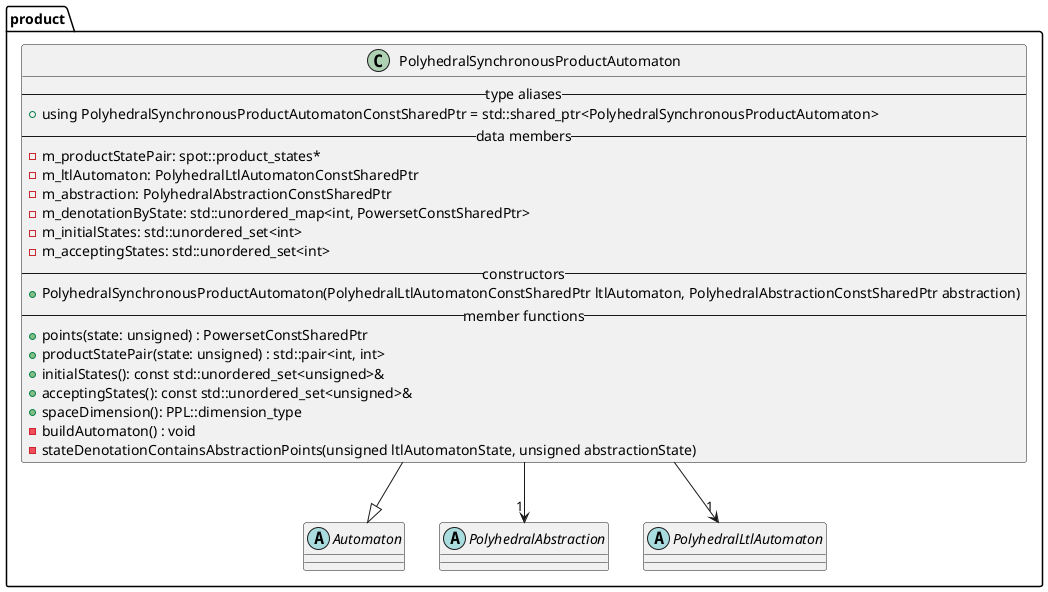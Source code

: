 @startuml

package product {
    abstract Automaton {}
    abstract PolyhedralAbstraction {}
    abstract PolyhedralLtlAutomaton {}
    class PolyhedralSynchronousProductAutomaton {
        --type aliases--
        +using PolyhedralSynchronousProductAutomatonConstSharedPtr = std::shared_ptr<PolyhedralSynchronousProductAutomaton>
        -- data members --
        -m_productStatePair: spot::product_states*
        -m_ltlAutomaton: PolyhedralLtlAutomatonConstSharedPtr
        -m_abstraction: PolyhedralAbstractionConstSharedPtr
        -m_denotationByState: std::unordered_map<int, PowersetConstSharedPtr>
        -m_initialStates: std::unordered_set<int>
        -m_acceptingStates: std::unordered_set<int>
        -- constructors --
        +PolyhedralSynchronousProductAutomaton(PolyhedralLtlAutomatonConstSharedPtr ltlAutomaton, PolyhedralAbstractionConstSharedPtr abstraction)
        -- member functions --
        +points(state: unsigned) : PowersetConstSharedPtr
        +productStatePair(state: unsigned) : std::pair<int, int>
        +initialStates(): const std::unordered_set<unsigned>&
        +acceptingStates(): const std::unordered_set<unsigned>&
        +spaceDimension(): PPL::dimension_type
        -buildAutomaton() : void
        -stateDenotationContainsAbstractionPoints(unsigned ltlAutomatonState, unsigned abstractionState)
    }

    PolyhedralSynchronousProductAutomaton --> "1" PolyhedralLtlAutomaton
    PolyhedralSynchronousProductAutomaton --> "1" PolyhedralAbstraction
    PolyhedralSynchronousProductAutomaton --|> Automaton
}
@enduml
